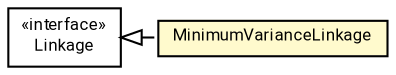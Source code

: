#!/usr/local/bin/dot
#
# Class diagram 
# Generated by UMLGraph version R5_7_2-60-g0e99a6 (http://www.spinellis.gr/umlgraph/)
#

digraph G {
	graph [fontnames="svg"]
	edge [fontname="Roboto",fontsize=7,labelfontname="Roboto",labelfontsize=7,color="black"];
	node [fontname="Roboto",fontcolor="black",fontsize=8,shape=plaintext,margin=0,width=0,height=0];
	nodesep=0.15;
	ranksep=0.25;
	rankdir=LR;
	// de.lmu.ifi.dbs.elki.algorithm.clustering.hierarchical.linkage.MinimumVarianceLinkage
	c6979689 [label=<<table title="de.lmu.ifi.dbs.elki.algorithm.clustering.hierarchical.linkage.MinimumVarianceLinkage" border="0" cellborder="1" cellspacing="0" cellpadding="2" bgcolor="lemonChiffon" href="MinimumVarianceLinkage.html" target="_parent">
		<tr><td><table border="0" cellspacing="0" cellpadding="1">
		<tr><td align="center" balign="center"> <font face="Roboto">MinimumVarianceLinkage</font> </td></tr>
		</table></td></tr>
		</table>>, URL="MinimumVarianceLinkage.html"];
	// de.lmu.ifi.dbs.elki.algorithm.clustering.hierarchical.linkage.Linkage
	c6979701 [label=<<table title="de.lmu.ifi.dbs.elki.algorithm.clustering.hierarchical.linkage.Linkage" border="0" cellborder="1" cellspacing="0" cellpadding="2" href="Linkage.html" target="_parent">
		<tr><td><table border="0" cellspacing="0" cellpadding="1">
		<tr><td align="center" balign="center"> &#171;interface&#187; </td></tr>
		<tr><td align="center" balign="center"> <font face="Roboto">Linkage</font> </td></tr>
		</table></td></tr>
		</table>>, URL="Linkage.html"];
	// de.lmu.ifi.dbs.elki.algorithm.clustering.hierarchical.linkage.MinimumVarianceLinkage implements de.lmu.ifi.dbs.elki.algorithm.clustering.hierarchical.linkage.Linkage
	c6979701 -> c6979689 [arrowtail=empty,style=dashed,dir=back,weight=9];
}

